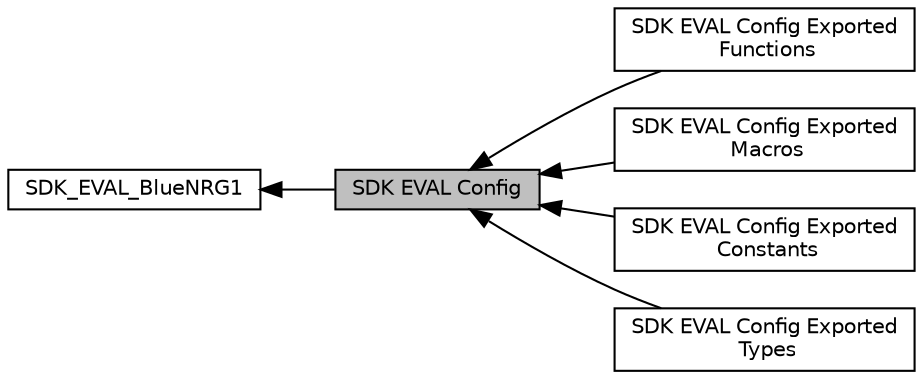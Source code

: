 digraph "SDK EVAL Config"
{
  edge [fontname="Helvetica",fontsize="10",labelfontname="Helvetica",labelfontsize="10"];
  node [fontname="Helvetica",fontsize="10",shape=box];
  rankdir=LR;
  Node5 [label="SDK EVAL Config Exported\l Functions",height=0.2,width=0.4,color="black", fillcolor="white", style="filled",URL="$group___s_d_k___e_v_a_l___config___exported___functions.html",tooltip=" "];
  Node2 [label="SDK_EVAL_BlueNRG1",height=0.2,width=0.4,color="black", fillcolor="white", style="filled",URL="$group___s_d_k___e_v_a_l___blue_n_r_g1.html",tooltip=" "];
  Node1 [label="SDK EVAL Config",height=0.2,width=0.4,color="black", fillcolor="grey75", style="filled", fontcolor="black",tooltip="SDK EVAL configuration."];
  Node4 [label="SDK EVAL Config Exported\l Macros",height=0.2,width=0.4,color="black", fillcolor="white", style="filled",URL="$group___s_d_k___e_v_a_l___config___exported___macros.html",tooltip=" "];
  Node3 [label="SDK EVAL Config Exported\l Constants",height=0.2,width=0.4,color="black", fillcolor="white", style="filled",URL="$group___s_d_k___e_v_a_l___config___exported___constants.html",tooltip=" "];
  Node6 [label="SDK EVAL Config Exported\l Types",height=0.2,width=0.4,color="black", fillcolor="white", style="filled",URL="$group___s_d_k___e_v_a_l___config___exported___types.html",tooltip=" "];
  Node2->Node1 [shape=plaintext, dir="back", style="solid"];
  Node1->Node3 [shape=plaintext, dir="back", style="solid"];
  Node1->Node4 [shape=plaintext, dir="back", style="solid"];
  Node1->Node5 [shape=plaintext, dir="back", style="solid"];
  Node1->Node6 [shape=plaintext, dir="back", style="solid"];
}
